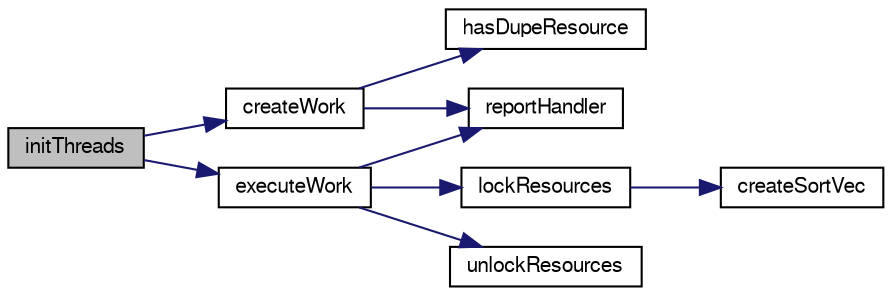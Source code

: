 digraph G
{
  edge [fontname="FreeSans",fontsize="10",labelfontname="FreeSans",labelfontsize="10"];
  node [fontname="FreeSans",fontsize="10",shape=record];
  rankdir=LR;
  Node1 [label="initThreads",height=0.2,width=0.4,color="black", fillcolor="grey75", style="filled" fontcolor="black"];
  Node1 -> Node2 [color="midnightblue",fontsize="10",style="solid"];
  Node2 [label="createWork",height=0.2,width=0.4,color="black", fillcolor="white", style="filled",URL="$workers_8cpp.html#a6f4556c2f8c3128be26f126dd60a6e67"];
  Node2 -> Node3 [color="midnightblue",fontsize="10",style="solid"];
  Node3 [label="hasDupeResource",height=0.2,width=0.4,color="black", fillcolor="white", style="filled",URL="$workers_8cpp.html#a799cb789c61c2b659aab35a33e74dd09"];
  Node2 -> Node4 [color="midnightblue",fontsize="10",style="solid"];
  Node4 [label="reportHandler",height=0.2,width=0.4,color="black", fillcolor="white", style="filled",URL="$workers_8cpp.html#ac3a7fa3f4f7d6b34c74191db615ca77b"];
  Node1 -> Node5 [color="midnightblue",fontsize="10",style="solid"];
  Node5 [label="executeWork",height=0.2,width=0.4,color="black", fillcolor="white", style="filled",URL="$workers_8cpp.html#a9272184ade8e8f09ae3d7634f00e360a"];
  Node5 -> Node6 [color="midnightblue",fontsize="10",style="solid"];
  Node6 [label="lockResources",height=0.2,width=0.4,color="black", fillcolor="white", style="filled",URL="$workers_8cpp.html#a692e70cf3aa802e87212bd425ebedaec"];
  Node6 -> Node7 [color="midnightblue",fontsize="10",style="solid"];
  Node7 [label="createSortVec",height=0.2,width=0.4,color="black", fillcolor="white", style="filled",URL="$workers_8cpp.html#ae9adbf2615d2c47550a8652d0f0650ec"];
  Node5 -> Node4 [color="midnightblue",fontsize="10",style="solid"];
  Node5 -> Node8 [color="midnightblue",fontsize="10",style="solid"];
  Node8 [label="unlockResources",height=0.2,width=0.4,color="black", fillcolor="white", style="filled",URL="$workers_8cpp.html#a9bab6267b23d0c94669684554a0a9282"];
}
